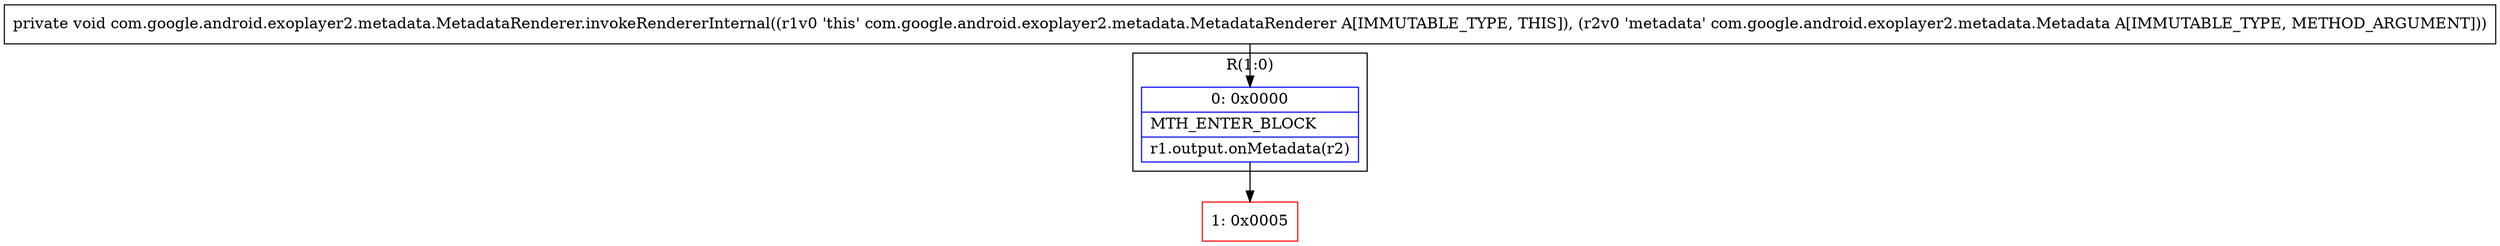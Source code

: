 digraph "CFG forcom.google.android.exoplayer2.metadata.MetadataRenderer.invokeRendererInternal(Lcom\/google\/android\/exoplayer2\/metadata\/Metadata;)V" {
subgraph cluster_Region_2063903948 {
label = "R(1:0)";
node [shape=record,color=blue];
Node_0 [shape=record,label="{0\:\ 0x0000|MTH_ENTER_BLOCK\l|r1.output.onMetadata(r2)\l}"];
}
Node_1 [shape=record,color=red,label="{1\:\ 0x0005}"];
MethodNode[shape=record,label="{private void com.google.android.exoplayer2.metadata.MetadataRenderer.invokeRendererInternal((r1v0 'this' com.google.android.exoplayer2.metadata.MetadataRenderer A[IMMUTABLE_TYPE, THIS]), (r2v0 'metadata' com.google.android.exoplayer2.metadata.Metadata A[IMMUTABLE_TYPE, METHOD_ARGUMENT])) }"];
MethodNode -> Node_0;
Node_0 -> Node_1;
}

